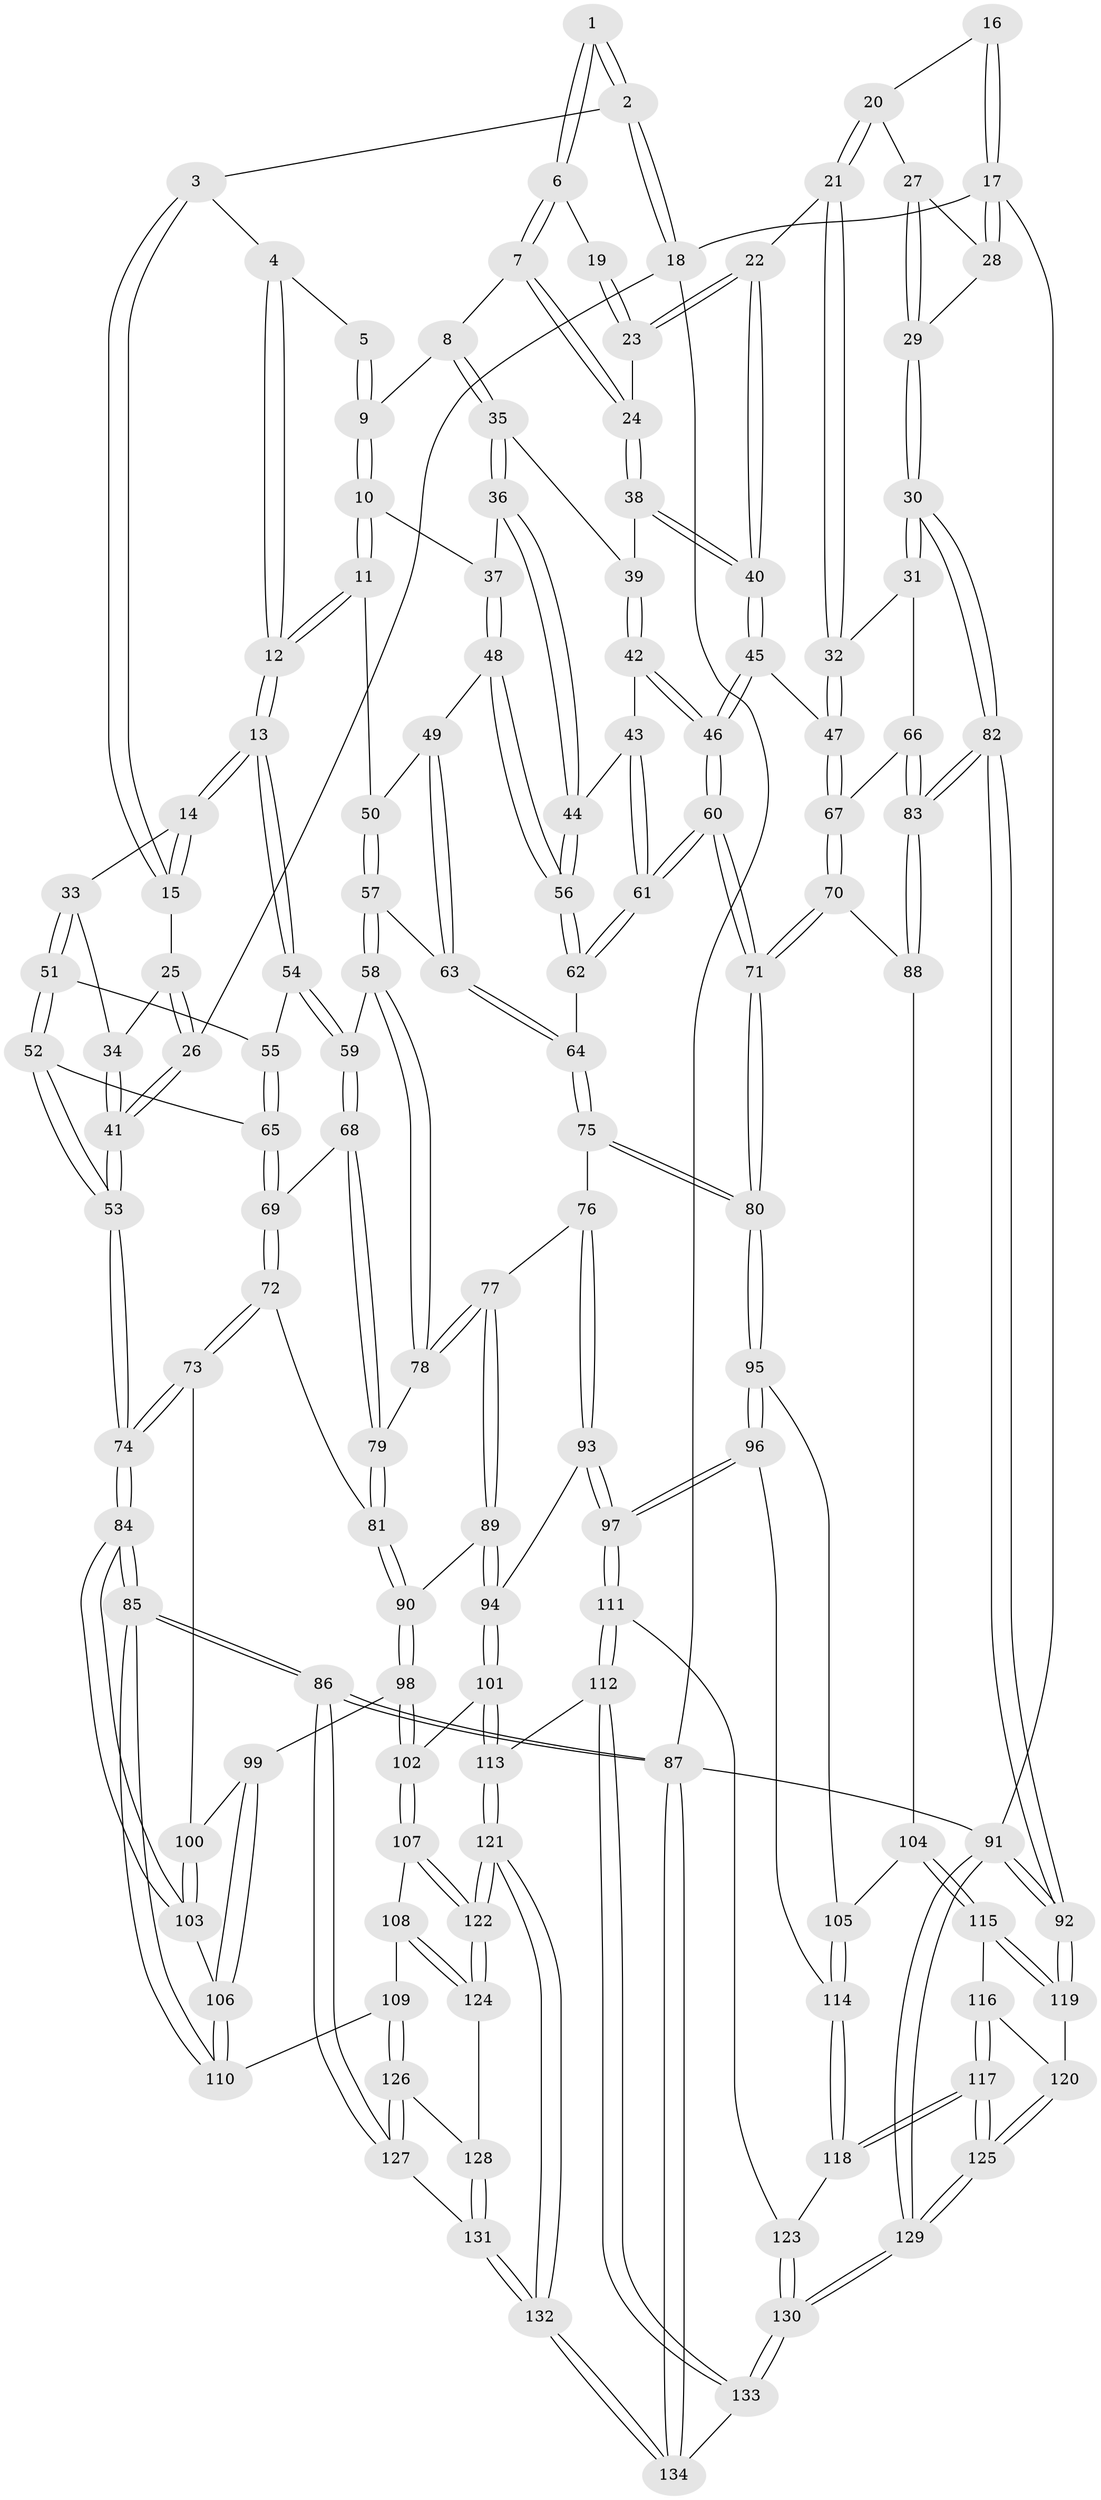 // coarse degree distribution, {2: 0.07462686567164178, 3: 0.6716417910447762, 4: 0.19402985074626866, 6: 0.014925373134328358, 5: 0.04477611940298507}
// Generated by graph-tools (version 1.1) at 2025/54/03/04/25 22:54:43]
// undirected, 134 vertices, 332 edges
graph export_dot {
  node [color=gray90,style=filled];
  1 [pos="+0.365253608493532+0"];
  2 [pos="+0+0"];
  3 [pos="+0.2024571412634787+0.10589919099554139"];
  4 [pos="+0.3164520742188984+0.03690538664674564"];
  5 [pos="+0.3521937264043559+0"];
  6 [pos="+0.6677415565580475+0"];
  7 [pos="+0.5787349042117385+0.12949025559325408"];
  8 [pos="+0.4748363693481478+0.16309105199357926"];
  9 [pos="+0.44130675959398113+0.16390324346878146"];
  10 [pos="+0.37569241240647416+0.2291161351424406"];
  11 [pos="+0.3270029374874146+0.23830341522027387"];
  12 [pos="+0.29561986692496883+0.23336189397782922"];
  13 [pos="+0.29008166341167413+0.23529705528299577"];
  14 [pos="+0.2532469882380605+0.2261433964552819"];
  15 [pos="+0.19253539721471874+0.14162865908843403"];
  16 [pos="+0.8012416938541516+0"];
  17 [pos="+1+0"];
  18 [pos="+0+0"];
  19 [pos="+0.7206023927402573+0"];
  20 [pos="+0.9097132064498069+0.14622403202487327"];
  21 [pos="+0.8199277840640304+0.2382250724824901"];
  22 [pos="+0.7870399225100402+0.22282194725375862"];
  23 [pos="+0.7625117055668991+0.15192953875138981"];
  24 [pos="+0.6046837464135357+0.19146389146045942"];
  25 [pos="+0.07854427838356946+0.13984490163170996"];
  26 [pos="+0+0"];
  27 [pos="+0.9225633378268766+0.15152358651650477"];
  28 [pos="+1+0"];
  29 [pos="+1+0.3429631067184964"];
  30 [pos="+1+0.3457387854670727"];
  31 [pos="+0.9185143114195647+0.3464485550563021"];
  32 [pos="+0.8502521935029098+0.300595125995619"];
  33 [pos="+0.1354645334098491+0.2681782997264729"];
  34 [pos="+0.10203195338219845+0.2327178780296634"];
  35 [pos="+0.5034535628796969+0.26982791339886253"];
  36 [pos="+0.47621991971328465+0.29628745993677064"];
  37 [pos="+0.4487687846679876+0.2925380373329421"];
  38 [pos="+0.6115147076473514+0.21824650116345978"];
  39 [pos="+0.5816413010184998+0.25224480209563765"];
  40 [pos="+0.678934309423391+0.26294701785874847"];
  41 [pos="+0+0.33846732362818294"];
  42 [pos="+0.5724814877704233+0.3070467387160631"];
  43 [pos="+0.5462117833055493+0.3326418631357633"];
  44 [pos="+0.5009735892068773+0.33463368311821245"];
  45 [pos="+0.6835652871132998+0.38752784300328"];
  46 [pos="+0.6613568485422954+0.40326638383880853"];
  47 [pos="+0.721583726793637+0.39203216388116036"];
  48 [pos="+0.4140942404529853+0.37085970317362255"];
  49 [pos="+0.4119028967942634+0.37164516635866357"];
  50 [pos="+0.34888967289828166+0.2945828021443712"];
  51 [pos="+0.13418217245245476+0.27325053475491906"];
  52 [pos="+0.06637766778099034+0.3892605180708497"];
  53 [pos="+0+0.4187663874303399"];
  54 [pos="+0.2514412742628187+0.38901755380545683"];
  55 [pos="+0.2267361925760346+0.3856683292264749"];
  56 [pos="+0.4876764063541957+0.3973808891991966"];
  57 [pos="+0.3481998969047335+0.4273290800159768"];
  58 [pos="+0.3426478569032647+0.43296631742404096"];
  59 [pos="+0.26332312063673996+0.40794566724305614"];
  60 [pos="+0.6201983743804116+0.4511591978507597"];
  61 [pos="+0.5905850935812905+0.44328458256685477"];
  62 [pos="+0.5100406544860265+0.4417700252666823"];
  63 [pos="+0.37312076135384464+0.41184879051448714"];
  64 [pos="+0.498776505498635+0.45239938411893066"];
  65 [pos="+0.09896894111158462+0.4083886545348615"];
  66 [pos="+0.8336270375849051+0.4778057474546722"];
  67 [pos="+0.8210192429250007+0.4852373516950211"];
  68 [pos="+0.23388279237696952+0.46891983095482287"];
  69 [pos="+0.13809577939356915+0.48559668697586206"];
  70 [pos="+0.8019699412626942+0.53571318557038"];
  71 [pos="+0.6508585978916783+0.598278020490477"];
  72 [pos="+0.13510810559305003+0.5121684699552235"];
  73 [pos="+0.03930430646402115+0.5988976958608622"];
  74 [pos="+0+0.539551221058756"];
  75 [pos="+0.43704227368924853+0.5402083993249291"];
  76 [pos="+0.4257613029073198+0.545588924600482"];
  77 [pos="+0.38581033336072545+0.5190988363398731"];
  78 [pos="+0.3635491493465045+0.4927253258809238"];
  79 [pos="+0.24687329623959098+0.5375357464603465"];
  80 [pos="+0.6482592356935851+0.6044649762292318"];
  81 [pos="+0.23026805661293037+0.590400699044512"];
  82 [pos="+1+0.5875853541696939"];
  83 [pos="+1+0.5875445399169366"];
  84 [pos="+0+0.8437818455531452"];
  85 [pos="+0+0.9775999600945895"];
  86 [pos="+0+1"];
  87 [pos="+0+1"];
  88 [pos="+0.8796665403991735+0.6285759769597928"];
  89 [pos="+0.2703491294873608+0.5971736737587602"];
  90 [pos="+0.23125037366540294+0.5964535270560697"];
  91 [pos="+1+1"];
  92 [pos="+1+0.7202259387491555"];
  93 [pos="+0.41160183739440864+0.6388303421203344"];
  94 [pos="+0.39214211984475505+0.6492253722617406"];
  95 [pos="+0.6470471587031419+0.6238068191917795"];
  96 [pos="+0.5868550261975002+0.7306167172332386"];
  97 [pos="+0.5679717073895778+0.7525819200870779"];
  98 [pos="+0.20998124640851254+0.6388344948830467"];
  99 [pos="+0.20186537027288+0.6401651000104659"];
  100 [pos="+0.05074614830416925+0.6086985650289315"];
  101 [pos="+0.30719775400942045+0.7588135087177266"];
  102 [pos="+0.27598215108979346+0.7593235446173481"];
  103 [pos="+0.08900233975681958+0.7442848169625015"];
  104 [pos="+0.8404696397448966+0.6925981934002751"];
  105 [pos="+0.7782204099164716+0.6922823307916978"];
  106 [pos="+0.10146429273574759+0.7513628593589681"];
  107 [pos="+0.2547805262922348+0.7796932689233089"];
  108 [pos="+0.2008189726708894+0.8018767386549323"];
  109 [pos="+0.14803908074680555+0.8113274669072955"];
  110 [pos="+0.12933400082994767+0.7921720734230696"];
  111 [pos="+0.5538480606155931+0.8256178991703187"];
  112 [pos="+0.5447253205535939+0.8368524875672425"];
  113 [pos="+0.4081318195390952+0.8400204647727167"];
  114 [pos="+0.7535090988743268+0.7741838813876791"];
  115 [pos="+0.8623618529039222+0.7509395296006117"];
  116 [pos="+0.8524591774331741+0.7841460118884999"];
  117 [pos="+0.8227026464314162+0.8550852309632946"];
  118 [pos="+0.7910963074555947+0.8450666303153858"];
  119 [pos="+1+0.7527762120687638"];
  120 [pos="+0.9835555426229401+0.820372502121607"];
  121 [pos="+0.30812569001274404+0.9832014971915672"];
  122 [pos="+0.2830119139571307+0.9504090827351771"];
  123 [pos="+0.6775825336686072+0.86448349320003"];
  124 [pos="+0.2230651689910326+0.9197039272999091"];
  125 [pos="+0.8563431521667124+0.9102840821576303"];
  126 [pos="+0.13681562605096378+0.8396505972154163"];
  127 [pos="+0.06394494885588788+0.9512178867282491"];
  128 [pos="+0.20782400379615376+0.9191464939660269"];
  129 [pos="+0.909696808166251+1"];
  130 [pos="+0.8624947234824268+1"];
  131 [pos="+0.1659334201399967+0.9380483615864614"];
  132 [pos="+0.31095770515317495+1"];
  133 [pos="+0.5435297261509883+1"];
  134 [pos="+0.3226350052466612+1"];
  1 -- 2;
  1 -- 2;
  1 -- 6;
  1 -- 6;
  2 -- 3;
  2 -- 18;
  2 -- 18;
  3 -- 4;
  3 -- 15;
  3 -- 15;
  4 -- 5;
  4 -- 12;
  4 -- 12;
  5 -- 9;
  5 -- 9;
  6 -- 7;
  6 -- 7;
  6 -- 19;
  7 -- 8;
  7 -- 24;
  7 -- 24;
  8 -- 9;
  8 -- 35;
  8 -- 35;
  9 -- 10;
  9 -- 10;
  10 -- 11;
  10 -- 11;
  10 -- 37;
  11 -- 12;
  11 -- 12;
  11 -- 50;
  12 -- 13;
  12 -- 13;
  13 -- 14;
  13 -- 14;
  13 -- 54;
  13 -- 54;
  14 -- 15;
  14 -- 15;
  14 -- 33;
  15 -- 25;
  16 -- 17;
  16 -- 17;
  16 -- 20;
  17 -- 18;
  17 -- 28;
  17 -- 28;
  17 -- 91;
  18 -- 26;
  18 -- 87;
  19 -- 23;
  19 -- 23;
  20 -- 21;
  20 -- 21;
  20 -- 27;
  21 -- 22;
  21 -- 32;
  21 -- 32;
  22 -- 23;
  22 -- 23;
  22 -- 40;
  22 -- 40;
  23 -- 24;
  24 -- 38;
  24 -- 38;
  25 -- 26;
  25 -- 26;
  25 -- 34;
  26 -- 41;
  26 -- 41;
  27 -- 28;
  27 -- 29;
  27 -- 29;
  28 -- 29;
  29 -- 30;
  29 -- 30;
  30 -- 31;
  30 -- 31;
  30 -- 82;
  30 -- 82;
  31 -- 32;
  31 -- 66;
  32 -- 47;
  32 -- 47;
  33 -- 34;
  33 -- 51;
  33 -- 51;
  34 -- 41;
  34 -- 41;
  35 -- 36;
  35 -- 36;
  35 -- 39;
  36 -- 37;
  36 -- 44;
  36 -- 44;
  37 -- 48;
  37 -- 48;
  38 -- 39;
  38 -- 40;
  38 -- 40;
  39 -- 42;
  39 -- 42;
  40 -- 45;
  40 -- 45;
  41 -- 53;
  41 -- 53;
  42 -- 43;
  42 -- 46;
  42 -- 46;
  43 -- 44;
  43 -- 61;
  43 -- 61;
  44 -- 56;
  44 -- 56;
  45 -- 46;
  45 -- 46;
  45 -- 47;
  46 -- 60;
  46 -- 60;
  47 -- 67;
  47 -- 67;
  48 -- 49;
  48 -- 56;
  48 -- 56;
  49 -- 50;
  49 -- 63;
  49 -- 63;
  50 -- 57;
  50 -- 57;
  51 -- 52;
  51 -- 52;
  51 -- 55;
  52 -- 53;
  52 -- 53;
  52 -- 65;
  53 -- 74;
  53 -- 74;
  54 -- 55;
  54 -- 59;
  54 -- 59;
  55 -- 65;
  55 -- 65;
  56 -- 62;
  56 -- 62;
  57 -- 58;
  57 -- 58;
  57 -- 63;
  58 -- 59;
  58 -- 78;
  58 -- 78;
  59 -- 68;
  59 -- 68;
  60 -- 61;
  60 -- 61;
  60 -- 71;
  60 -- 71;
  61 -- 62;
  61 -- 62;
  62 -- 64;
  63 -- 64;
  63 -- 64;
  64 -- 75;
  64 -- 75;
  65 -- 69;
  65 -- 69;
  66 -- 67;
  66 -- 83;
  66 -- 83;
  67 -- 70;
  67 -- 70;
  68 -- 69;
  68 -- 79;
  68 -- 79;
  69 -- 72;
  69 -- 72;
  70 -- 71;
  70 -- 71;
  70 -- 88;
  71 -- 80;
  71 -- 80;
  72 -- 73;
  72 -- 73;
  72 -- 81;
  73 -- 74;
  73 -- 74;
  73 -- 100;
  74 -- 84;
  74 -- 84;
  75 -- 76;
  75 -- 80;
  75 -- 80;
  76 -- 77;
  76 -- 93;
  76 -- 93;
  77 -- 78;
  77 -- 78;
  77 -- 89;
  77 -- 89;
  78 -- 79;
  79 -- 81;
  79 -- 81;
  80 -- 95;
  80 -- 95;
  81 -- 90;
  81 -- 90;
  82 -- 83;
  82 -- 83;
  82 -- 92;
  82 -- 92;
  83 -- 88;
  83 -- 88;
  84 -- 85;
  84 -- 85;
  84 -- 103;
  84 -- 103;
  85 -- 86;
  85 -- 86;
  85 -- 110;
  85 -- 110;
  86 -- 87;
  86 -- 87;
  86 -- 127;
  86 -- 127;
  87 -- 134;
  87 -- 134;
  87 -- 91;
  88 -- 104;
  89 -- 90;
  89 -- 94;
  89 -- 94;
  90 -- 98;
  90 -- 98;
  91 -- 92;
  91 -- 92;
  91 -- 129;
  91 -- 129;
  92 -- 119;
  92 -- 119;
  93 -- 94;
  93 -- 97;
  93 -- 97;
  94 -- 101;
  94 -- 101;
  95 -- 96;
  95 -- 96;
  95 -- 105;
  96 -- 97;
  96 -- 97;
  96 -- 114;
  97 -- 111;
  97 -- 111;
  98 -- 99;
  98 -- 102;
  98 -- 102;
  99 -- 100;
  99 -- 106;
  99 -- 106;
  100 -- 103;
  100 -- 103;
  101 -- 102;
  101 -- 113;
  101 -- 113;
  102 -- 107;
  102 -- 107;
  103 -- 106;
  104 -- 105;
  104 -- 115;
  104 -- 115;
  105 -- 114;
  105 -- 114;
  106 -- 110;
  106 -- 110;
  107 -- 108;
  107 -- 122;
  107 -- 122;
  108 -- 109;
  108 -- 124;
  108 -- 124;
  109 -- 110;
  109 -- 126;
  109 -- 126;
  111 -- 112;
  111 -- 112;
  111 -- 123;
  112 -- 113;
  112 -- 133;
  112 -- 133;
  113 -- 121;
  113 -- 121;
  114 -- 118;
  114 -- 118;
  115 -- 116;
  115 -- 119;
  115 -- 119;
  116 -- 117;
  116 -- 117;
  116 -- 120;
  117 -- 118;
  117 -- 118;
  117 -- 125;
  117 -- 125;
  118 -- 123;
  119 -- 120;
  120 -- 125;
  120 -- 125;
  121 -- 122;
  121 -- 122;
  121 -- 132;
  121 -- 132;
  122 -- 124;
  122 -- 124;
  123 -- 130;
  123 -- 130;
  124 -- 128;
  125 -- 129;
  125 -- 129;
  126 -- 127;
  126 -- 127;
  126 -- 128;
  127 -- 131;
  128 -- 131;
  128 -- 131;
  129 -- 130;
  129 -- 130;
  130 -- 133;
  130 -- 133;
  131 -- 132;
  131 -- 132;
  132 -- 134;
  132 -- 134;
  133 -- 134;
}
